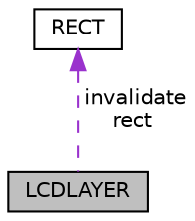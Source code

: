 digraph "LCDLAYER"
{
 // LATEX_PDF_SIZE
  edge [fontname="Helvetica",fontsize="10",labelfontname="Helvetica",labelfontsize="10"];
  node [fontname="Helvetica",fontsize="10",shape=record];
  Node1 [label="LCDLAYER",height=0.2,width=0.4,color="black", fillcolor="grey75", style="filled", fontcolor="black",tooltip="LCD drawing layer."];
  Node2 -> Node1 [dir="back",color="darkorchid3",fontsize="10",style="dashed",label=" invalidate\nrect" ,fontname="Helvetica"];
  Node2 [label="RECT",height=0.2,width=0.4,color="black", fillcolor="white", style="filled",URL="$group___g_u_i.html#struct_r_e_c_t",tooltip="Rectangle region."];
}
